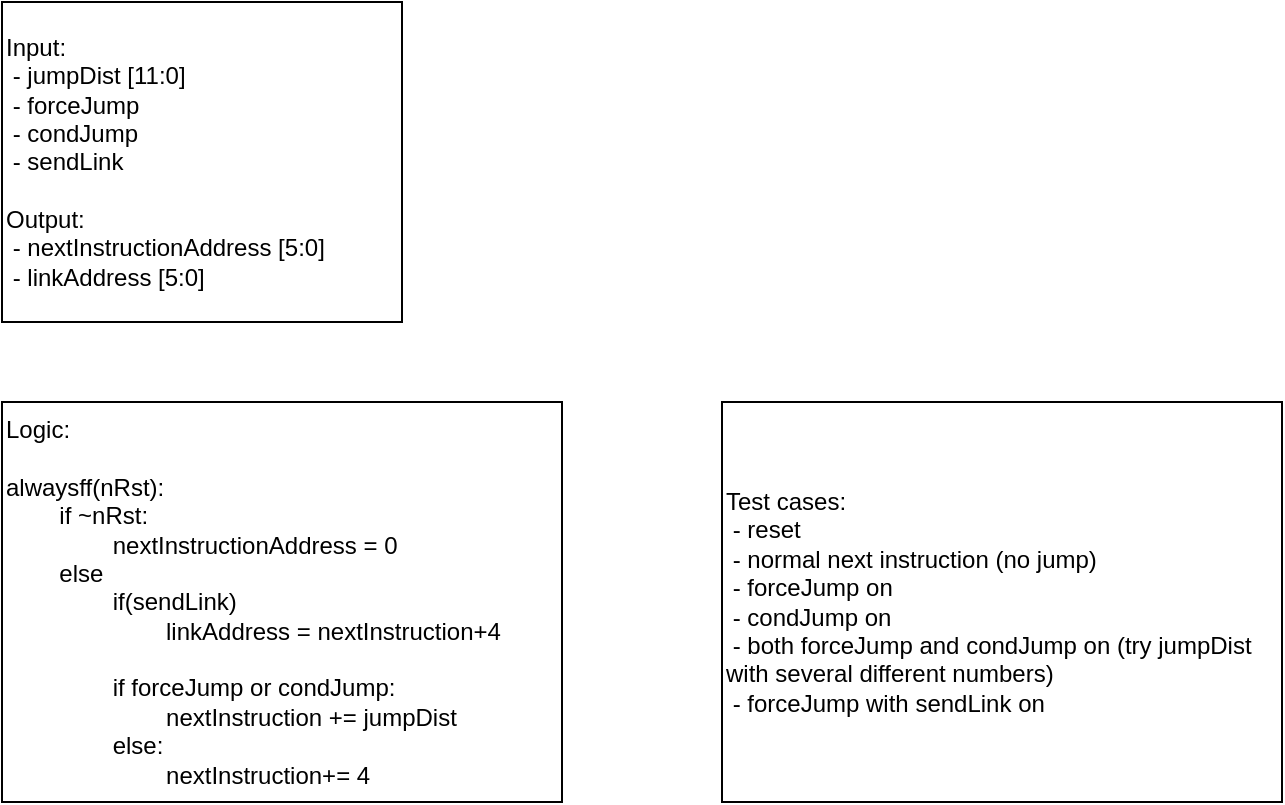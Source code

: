 <mxfile version="24.5.5" type="github">
  <diagram name="Page-1" id="NBaVzd6jnGeTVgfEtgDP">
    <mxGraphModel dx="890" dy="360" grid="1" gridSize="10" guides="1" tooltips="1" connect="1" arrows="1" fold="1" page="1" pageScale="1" pageWidth="850" pageHeight="1100" math="0" shadow="0">
      <root>
        <mxCell id="0" />
        <mxCell id="1" parent="0" />
        <mxCell id="QF4taupE5QL_7I8sE1Tv-3" value="Input:&lt;div&gt;&amp;nbsp;- jumpDist [11:0]&lt;/div&gt;&lt;div&gt;&amp;nbsp;- forceJump&lt;/div&gt;&lt;div&gt;&amp;nbsp;- condJump&lt;/div&gt;&lt;div&gt;&amp;nbsp;- sendLink&lt;/div&gt;&lt;div&gt;&lt;br&gt;&lt;/div&gt;&lt;div&gt;Output:&lt;/div&gt;&lt;div&gt;&amp;nbsp;- nextInstructionAddress [5:0]&lt;/div&gt;&lt;div&gt;&amp;nbsp;- linkAddress [5:0]&lt;/div&gt;" style="rounded=0;whiteSpace=wrap;html=1;align=left;" vertex="1" parent="1">
          <mxGeometry x="160" y="40" width="200" height="160" as="geometry" />
        </mxCell>
        <mxCell id="QF4taupE5QL_7I8sE1Tv-4" value="Logic:&lt;div&gt;&lt;br&gt;&lt;/div&gt;&lt;div&gt;alwaysff(nRst):&lt;/div&gt;&lt;div&gt;&lt;span style=&quot;white-space: pre;&quot;&gt;&#x9;&lt;/span&gt;if ~nRst:&lt;br&gt;&lt;/div&gt;&lt;div&gt;&lt;span style=&quot;white-space: pre;&quot;&gt;&#x9;&lt;/span&gt;&lt;span style=&quot;white-space: pre;&quot;&gt;&#x9;&lt;/span&gt;nextInstructionAddress&amp;nbsp;= 0&lt;br&gt;&lt;/div&gt;&lt;div&gt;&lt;span style=&quot;white-space: pre;&quot;&gt;&#x9;&lt;/span&gt;else&lt;br&gt;&lt;/div&gt;&lt;div&gt;&lt;span style=&quot;white-space: pre;&quot;&gt;&#x9;&lt;/span&gt;&lt;span style=&quot;white-space: pre;&quot;&gt;&#x9;&lt;/span&gt;if(sendLink)&lt;br&gt;&lt;/div&gt;&lt;div&gt;&lt;span style=&quot;white-space: pre;&quot;&gt;&#x9;&lt;/span&gt;&lt;span style=&quot;white-space: pre;&quot;&gt;&#x9;&lt;/span&gt;&lt;span style=&quot;white-space: pre;&quot;&gt;&#x9;&lt;/span&gt;linkAddress = nextInstruction+4&lt;br&gt;&lt;/div&gt;&lt;div&gt;&lt;span style=&quot;white-space: pre;&quot;&gt;&#x9;&lt;/span&gt;&lt;span style=&quot;white-space: pre;&quot;&gt;&#x9;&lt;/span&gt;&lt;br&gt;&lt;/div&gt;&lt;div&gt;&lt;span style=&quot;white-space: pre;&quot;&gt;&#x9;&lt;/span&gt;&lt;span style=&quot;white-space: pre;&quot;&gt;&#x9;&lt;/span&gt;if forceJump or condJump:&lt;br&gt;&lt;/div&gt;&lt;div&gt;&lt;span style=&quot;white-space: pre;&quot;&gt;&#x9;&lt;/span&gt;&lt;span style=&quot;white-space: pre;&quot;&gt;&#x9;&lt;/span&gt;&lt;span style=&quot;white-space: pre;&quot;&gt;&#x9;&lt;/span&gt;nextInstruction&amp;nbsp;+= jumpDist&lt;br&gt;&lt;/div&gt;&lt;div&gt;&lt;span style=&quot;white-space: pre;&quot;&gt;&#x9;&lt;/span&gt;&lt;span style=&quot;white-space: pre;&quot;&gt;&#x9;&lt;/span&gt;else:&lt;br&gt;&lt;/div&gt;&lt;div&gt;&lt;span style=&quot;white-space: pre;&quot;&gt;&#x9;&lt;/span&gt;&lt;span style=&quot;white-space: pre;&quot;&gt;&#x9;&lt;/span&gt;&lt;span style=&quot;white-space: pre;&quot;&gt;&#x9;&lt;/span&gt;nextInstruction+= 4&lt;br&gt;&lt;/div&gt;" style="rounded=0;whiteSpace=wrap;html=1;align=left;" vertex="1" parent="1">
          <mxGeometry x="160" y="240" width="280" height="200" as="geometry" />
        </mxCell>
        <mxCell id="QF4taupE5QL_7I8sE1Tv-5" value="Test cases:&lt;div&gt;&amp;nbsp;- reset&lt;/div&gt;&lt;div&gt;&amp;nbsp;- normal next instruction (no jump)&lt;/div&gt;&lt;div&gt;&amp;nbsp;- forceJump on&lt;/div&gt;&lt;div&gt;&amp;nbsp;- condJump on&lt;/div&gt;&lt;div&gt;&amp;nbsp;- both forceJump and condJump on (try jumpDist with several different numbers)&lt;/div&gt;&lt;div&gt;&amp;nbsp;- forceJump with sendLink on&lt;/div&gt;" style="rounded=0;whiteSpace=wrap;html=1;align=left;" vertex="1" parent="1">
          <mxGeometry x="520" y="240" width="280" height="200" as="geometry" />
        </mxCell>
      </root>
    </mxGraphModel>
  </diagram>
</mxfile>
